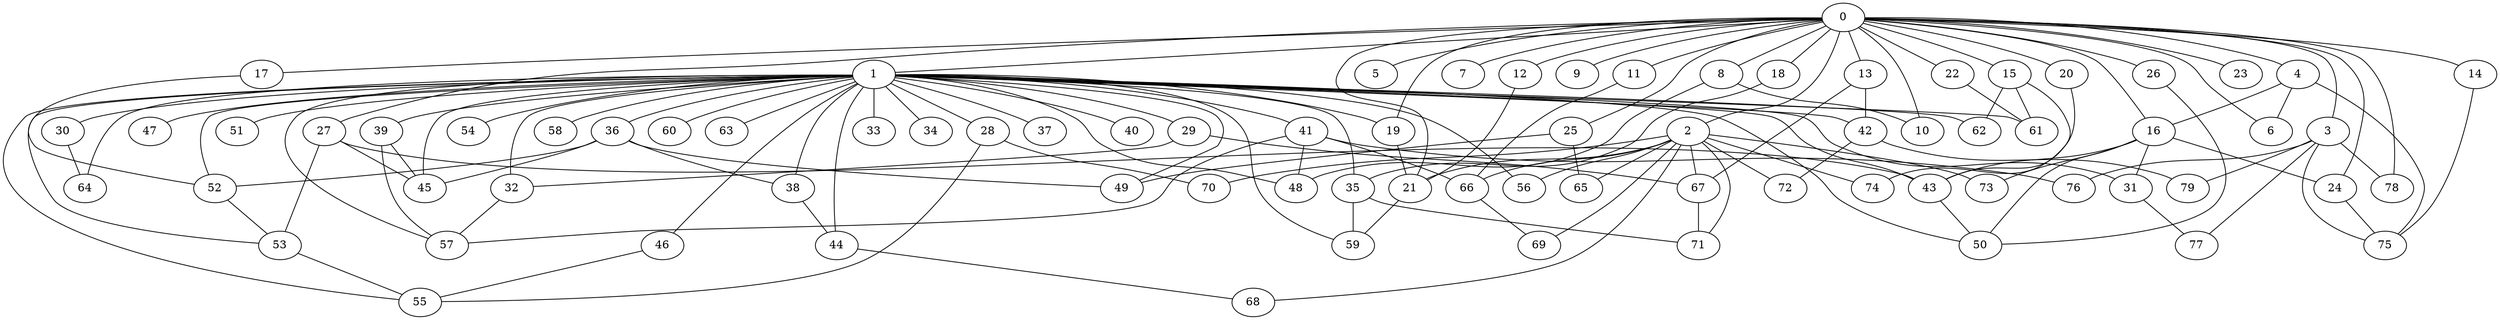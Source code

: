
graph graphname {
    0 -- 1
0 -- 2
0 -- 3
0 -- 4
0 -- 5
0 -- 6
0 -- 7
0 -- 8
0 -- 9
0 -- 10
0 -- 11
0 -- 12
0 -- 13
0 -- 14
0 -- 15
0 -- 16
0 -- 17
0 -- 18
0 -- 19
0 -- 20
0 -- 21
0 -- 22
0 -- 23
0 -- 24
0 -- 25
0 -- 26
0 -- 27
0 -- 78
1 -- 28
1 -- 29
1 -- 30
1 -- 31
1 -- 32
1 -- 33
1 -- 34
1 -- 35
1 -- 36
1 -- 37
1 -- 38
1 -- 39
1 -- 40
1 -- 41
1 -- 42
1 -- 43
1 -- 44
1 -- 45
1 -- 46
1 -- 47
1 -- 48
1 -- 49
1 -- 50
1 -- 51
1 -- 52
1 -- 53
1 -- 54
1 -- 55
1 -- 56
1 -- 57
1 -- 58
1 -- 59
1 -- 60
1 -- 61
1 -- 62
1 -- 63
1 -- 64
1 -- 19
2 -- 65
2 -- 66
2 -- 67
2 -- 68
2 -- 69
2 -- 70
2 -- 71
2 -- 72
2 -- 73
2 -- 74
2 -- 56
2 -- 21
3 -- 75
3 -- 76
3 -- 77
3 -- 78
3 -- 79
4 -- 75
4 -- 16
4 -- 6
8 -- 10
8 -- 48
11 -- 66
12 -- 21
13 -- 67
13 -- 42
14 -- 75
15 -- 62
15 -- 43
15 -- 61
16 -- 24
16 -- 43
16 -- 50
16 -- 73
16 -- 31
17 -- 52
18 -- 35
19 -- 21
20 -- 74
21 -- 59
22 -- 61
24 -- 75
25 -- 49
25 -- 65
26 -- 50
27 -- 45
27 -- 53
27 -- 43
28 -- 55
28 -- 70
29 -- 32
29 -- 67
30 -- 64
31 -- 77
32 -- 57
35 -- 71
35 -- 59
36 -- 45
36 -- 52
36 -- 38
36 -- 49
38 -- 44
39 -- 45
39 -- 57
41 -- 66
41 -- 48
41 -- 76
41 -- 57
42 -- 72
42 -- 79
43 -- 50
44 -- 68
46 -- 55
52 -- 53
53 -- 55
66 -- 69
67 -- 71

}
